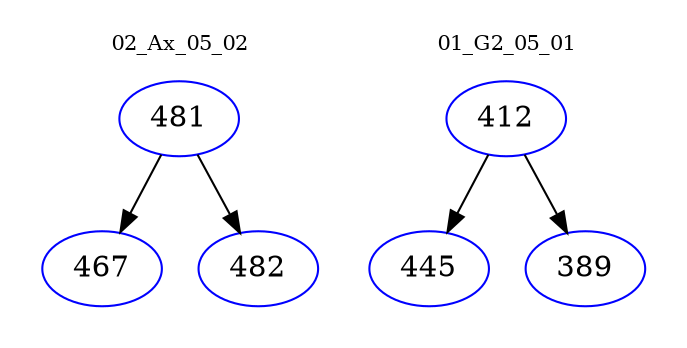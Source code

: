 digraph{
subgraph cluster_0 {
color = white
label = "02_Ax_05_02";
fontsize=10;
T0_481 [label="481", color="blue"]
T0_481 -> T0_467 [color="black"]
T0_467 [label="467", color="blue"]
T0_481 -> T0_482 [color="black"]
T0_482 [label="482", color="blue"]
}
subgraph cluster_1 {
color = white
label = "01_G2_05_01";
fontsize=10;
T1_412 [label="412", color="blue"]
T1_412 -> T1_445 [color="black"]
T1_445 [label="445", color="blue"]
T1_412 -> T1_389 [color="black"]
T1_389 [label="389", color="blue"]
}
}
